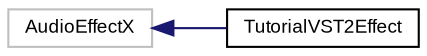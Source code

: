 digraph "Graphical Class Hierarchy"
{
  bgcolor="transparent";
  edge [fontname="Arial",fontsize="9",labelfontname="Arial",labelfontsize="9"];
  node [fontname="Arial",fontsize="9",shape=record];
  rankdir="LR";
  Node1 [label="AudioEffectX",height=0.2,width=0.4,color="grey75"];
  Node1 -> Node2 [dir="back",color="midnightblue",fontsize="9",style="solid",fontname="Arial"];
  Node2 [label="TutorialVST2Effect",height=0.2,width=0.4,color="black",URL="$class_tutorial_v_s_t2_effect.html"];
}
